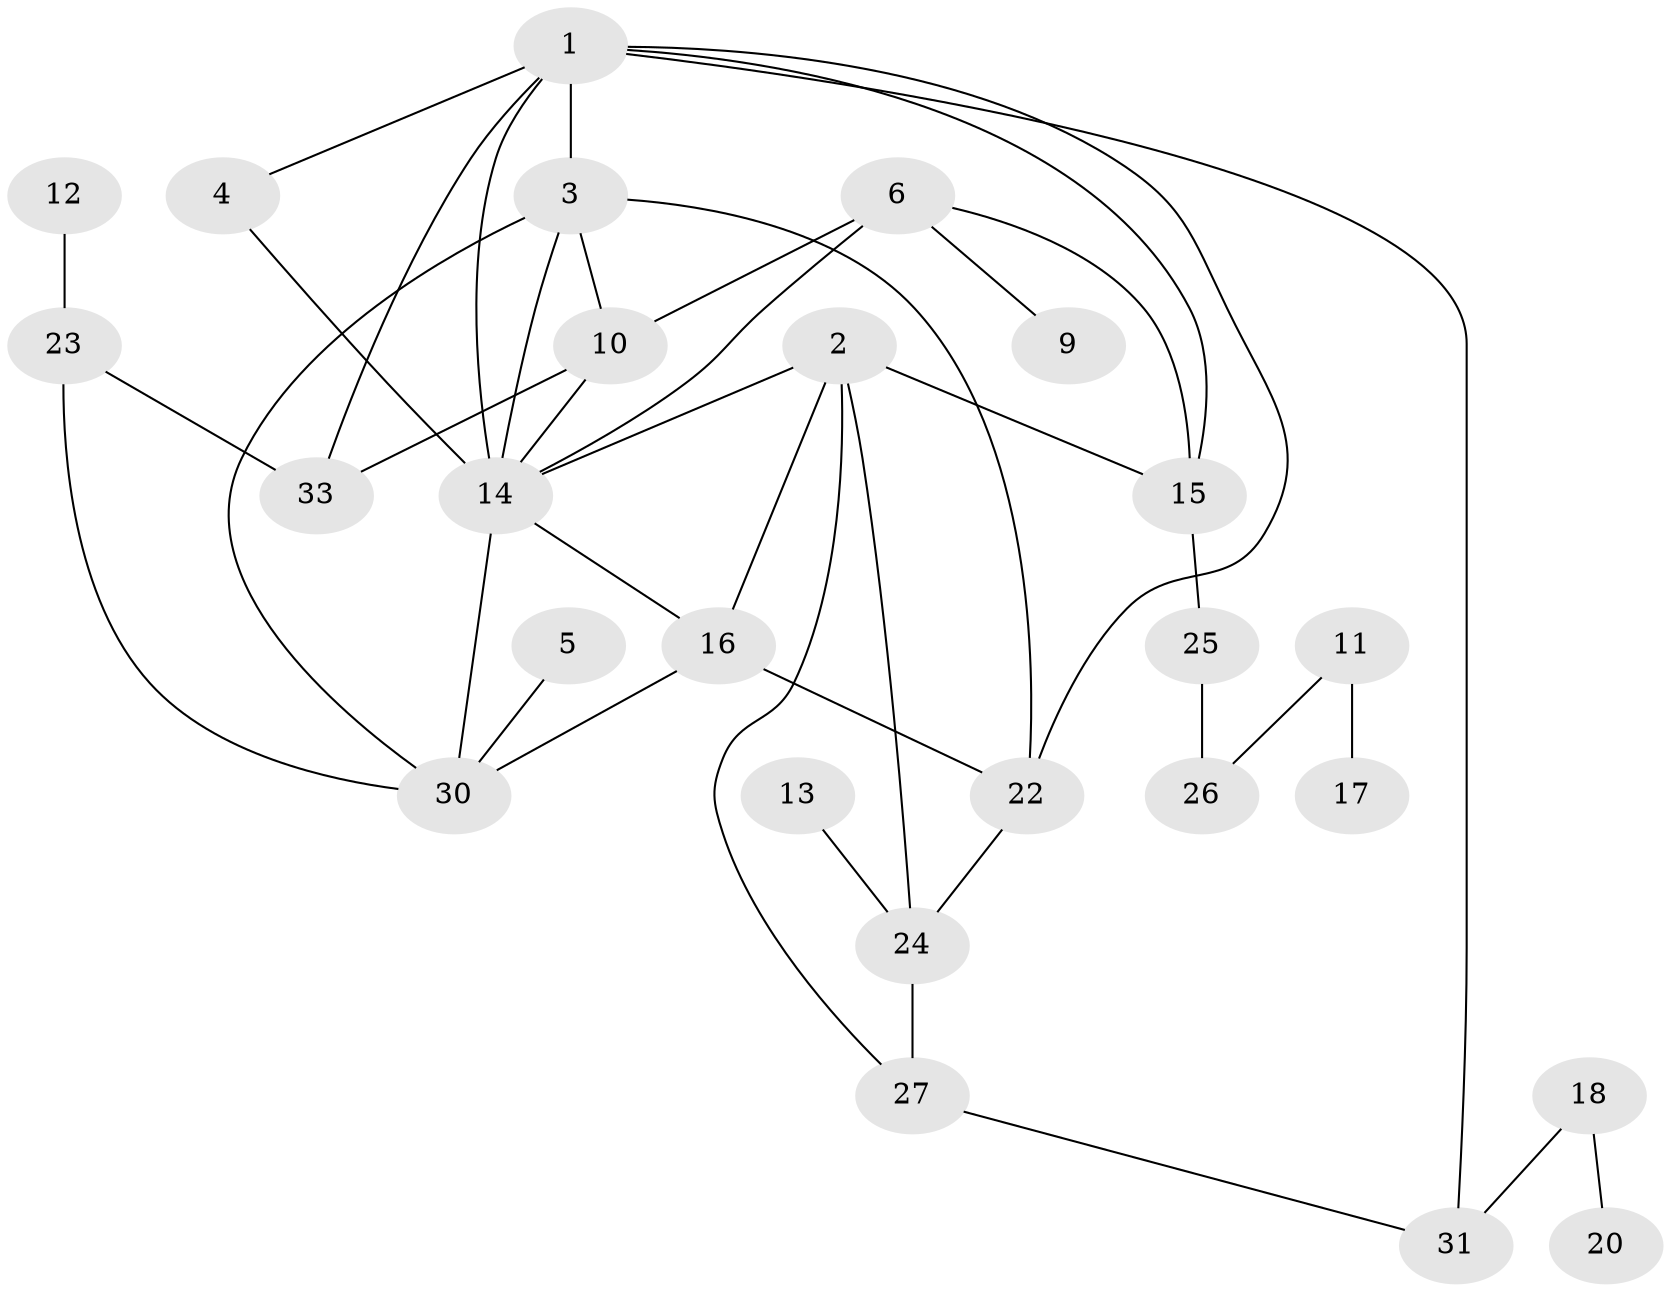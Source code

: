 // original degree distribution, {2: 0.2698412698412698, 1: 0.20634920634920634, 3: 0.1746031746031746, 0: 0.09523809523809523, 4: 0.15873015873015872, 5: 0.06349206349206349, 6: 0.031746031746031744}
// Generated by graph-tools (version 1.1) at 2025/48/03/04/25 22:48:00]
// undirected, 26 vertices, 41 edges
graph export_dot {
  node [color=gray90,style=filled];
  1;
  2;
  3;
  4;
  5;
  6;
  9;
  10;
  11;
  12;
  13;
  14;
  15;
  16;
  17;
  18;
  20;
  22;
  23;
  24;
  25;
  26;
  27;
  30;
  31;
  33;
  1 -- 3 [weight=1.0];
  1 -- 4 [weight=1.0];
  1 -- 14 [weight=1.0];
  1 -- 15 [weight=1.0];
  1 -- 22 [weight=1.0];
  1 -- 31 [weight=1.0];
  1 -- 33 [weight=1.0];
  2 -- 14 [weight=1.0];
  2 -- 15 [weight=1.0];
  2 -- 16 [weight=3.0];
  2 -- 24 [weight=1.0];
  2 -- 27 [weight=1.0];
  3 -- 10 [weight=1.0];
  3 -- 14 [weight=1.0];
  3 -- 22 [weight=1.0];
  3 -- 30 [weight=1.0];
  4 -- 14 [weight=1.0];
  5 -- 30 [weight=1.0];
  6 -- 9 [weight=1.0];
  6 -- 10 [weight=1.0];
  6 -- 14 [weight=1.0];
  6 -- 15 [weight=1.0];
  10 -- 14 [weight=1.0];
  10 -- 33 [weight=1.0];
  11 -- 17 [weight=1.0];
  11 -- 26 [weight=1.0];
  12 -- 23 [weight=2.0];
  13 -- 24 [weight=1.0];
  14 -- 16 [weight=1.0];
  14 -- 30 [weight=2.0];
  15 -- 25 [weight=1.0];
  16 -- 22 [weight=3.0];
  16 -- 30 [weight=2.0];
  18 -- 20 [weight=1.0];
  18 -- 31 [weight=1.0];
  22 -- 24 [weight=1.0];
  23 -- 30 [weight=1.0];
  23 -- 33 [weight=2.0];
  24 -- 27 [weight=1.0];
  25 -- 26 [weight=1.0];
  27 -- 31 [weight=1.0];
}
